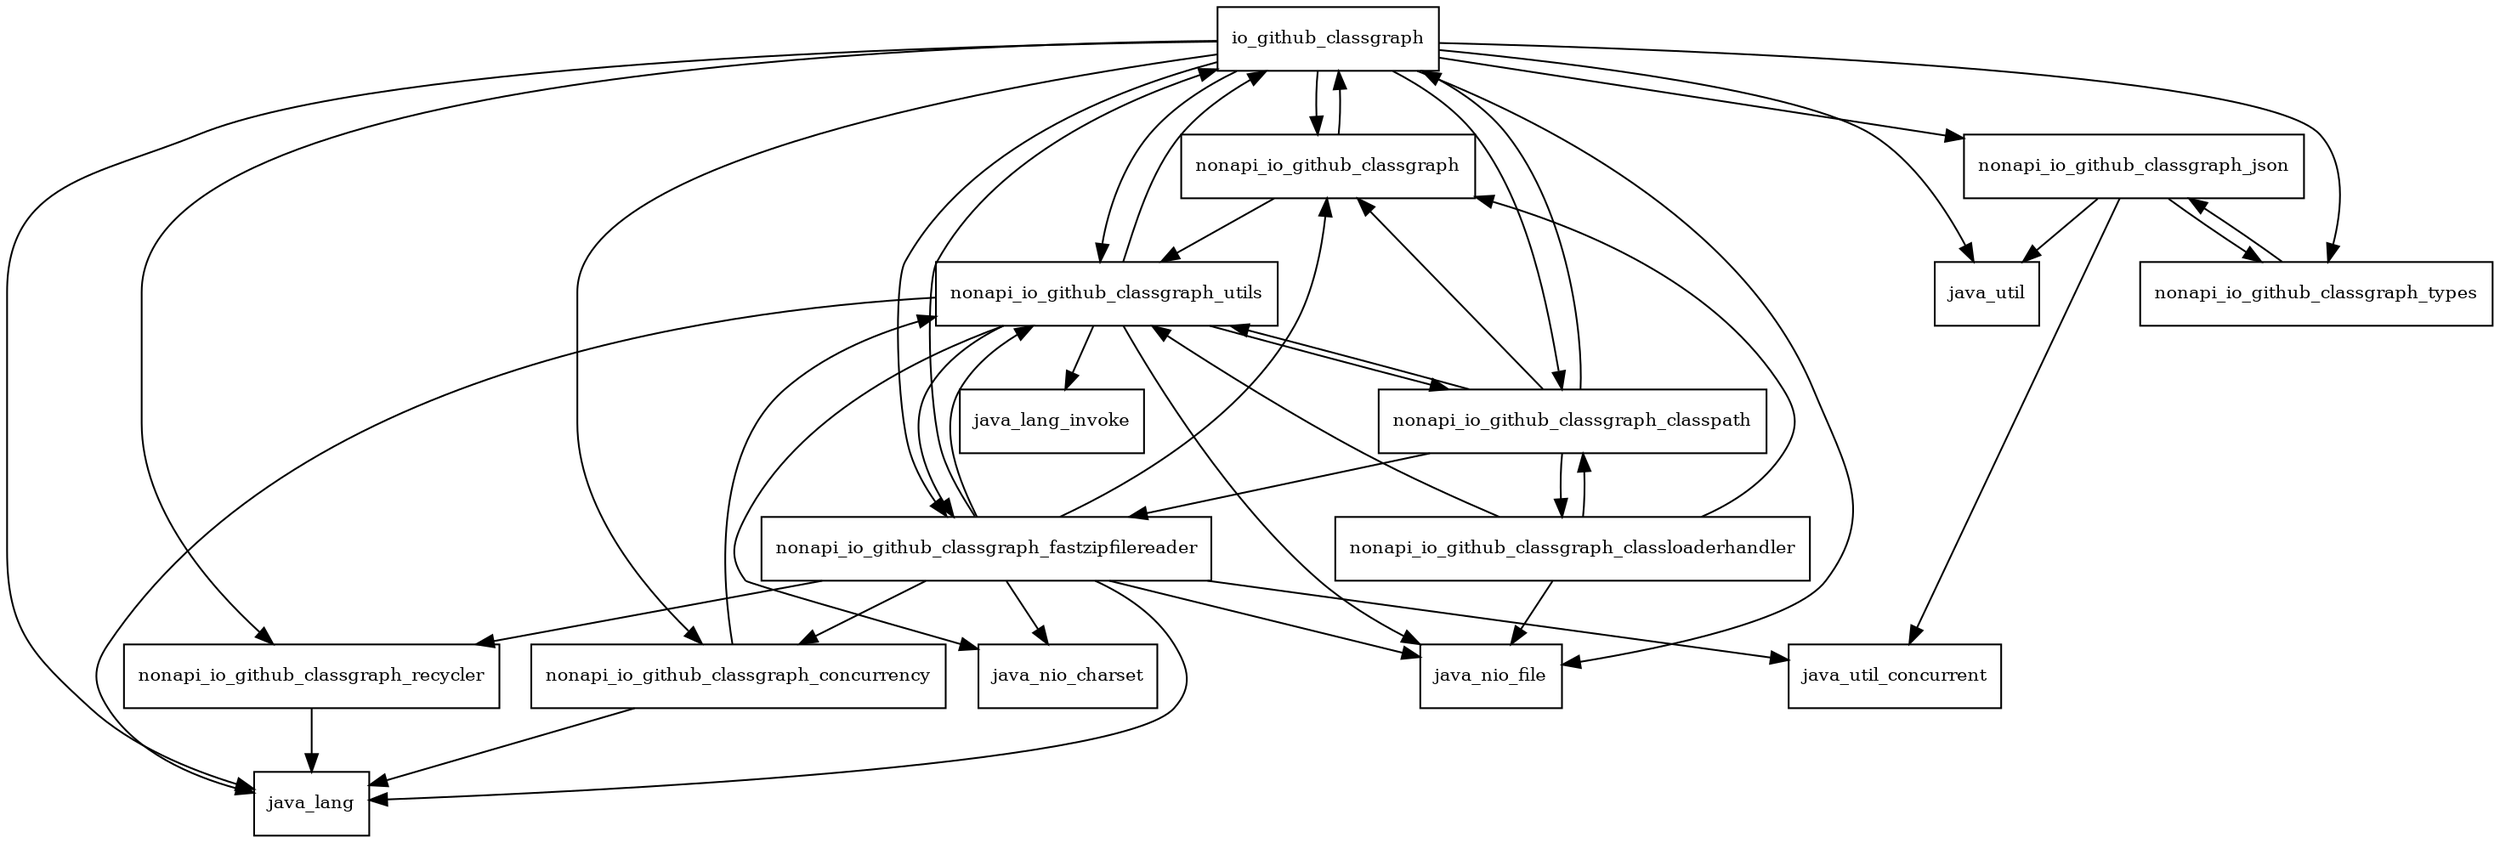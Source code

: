 digraph classgraph_4_6_18_package_dependencies {
  node [shape = box, fontsize=10.0];
  io_github_classgraph -> java_lang;
  io_github_classgraph -> java_nio_file;
  io_github_classgraph -> java_util;
  io_github_classgraph -> nonapi_io_github_classgraph;
  io_github_classgraph -> nonapi_io_github_classgraph_classpath;
  io_github_classgraph -> nonapi_io_github_classgraph_concurrency;
  io_github_classgraph -> nonapi_io_github_classgraph_fastzipfilereader;
  io_github_classgraph -> nonapi_io_github_classgraph_json;
  io_github_classgraph -> nonapi_io_github_classgraph_recycler;
  io_github_classgraph -> nonapi_io_github_classgraph_types;
  io_github_classgraph -> nonapi_io_github_classgraph_utils;
  nonapi_io_github_classgraph -> io_github_classgraph;
  nonapi_io_github_classgraph -> nonapi_io_github_classgraph_utils;
  nonapi_io_github_classgraph_classloaderhandler -> java_nio_file;
  nonapi_io_github_classgraph_classloaderhandler -> nonapi_io_github_classgraph;
  nonapi_io_github_classgraph_classloaderhandler -> nonapi_io_github_classgraph_classpath;
  nonapi_io_github_classgraph_classloaderhandler -> nonapi_io_github_classgraph_utils;
  nonapi_io_github_classgraph_classpath -> io_github_classgraph;
  nonapi_io_github_classgraph_classpath -> nonapi_io_github_classgraph;
  nonapi_io_github_classgraph_classpath -> nonapi_io_github_classgraph_classloaderhandler;
  nonapi_io_github_classgraph_classpath -> nonapi_io_github_classgraph_fastzipfilereader;
  nonapi_io_github_classgraph_classpath -> nonapi_io_github_classgraph_utils;
  nonapi_io_github_classgraph_concurrency -> java_lang;
  nonapi_io_github_classgraph_concurrency -> nonapi_io_github_classgraph_utils;
  nonapi_io_github_classgraph_fastzipfilereader -> io_github_classgraph;
  nonapi_io_github_classgraph_fastzipfilereader -> java_lang;
  nonapi_io_github_classgraph_fastzipfilereader -> java_nio_charset;
  nonapi_io_github_classgraph_fastzipfilereader -> java_nio_file;
  nonapi_io_github_classgraph_fastzipfilereader -> java_util_concurrent;
  nonapi_io_github_classgraph_fastzipfilereader -> nonapi_io_github_classgraph;
  nonapi_io_github_classgraph_fastzipfilereader -> nonapi_io_github_classgraph_concurrency;
  nonapi_io_github_classgraph_fastzipfilereader -> nonapi_io_github_classgraph_recycler;
  nonapi_io_github_classgraph_fastzipfilereader -> nonapi_io_github_classgraph_utils;
  nonapi_io_github_classgraph_json -> java_util;
  nonapi_io_github_classgraph_json -> java_util_concurrent;
  nonapi_io_github_classgraph_json -> nonapi_io_github_classgraph_types;
  nonapi_io_github_classgraph_recycler -> java_lang;
  nonapi_io_github_classgraph_types -> nonapi_io_github_classgraph_json;
  nonapi_io_github_classgraph_utils -> io_github_classgraph;
  nonapi_io_github_classgraph_utils -> java_lang;
  nonapi_io_github_classgraph_utils -> java_lang_invoke;
  nonapi_io_github_classgraph_utils -> java_nio_charset;
  nonapi_io_github_classgraph_utils -> java_nio_file;
  nonapi_io_github_classgraph_utils -> nonapi_io_github_classgraph_classpath;
  nonapi_io_github_classgraph_utils -> nonapi_io_github_classgraph_fastzipfilereader;
}
